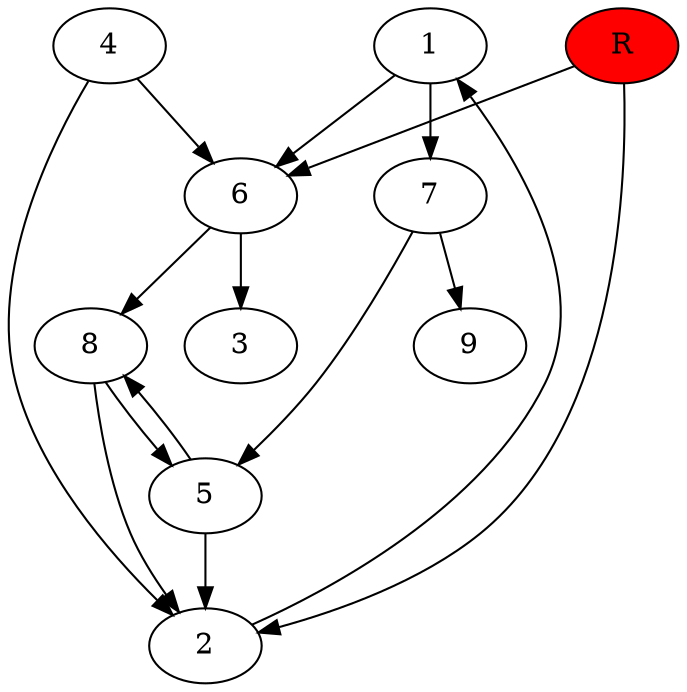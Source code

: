 digraph prb33263 {
	1
	2
	3
	4
	5
	6
	7
	8
	R [fillcolor="#ff0000" style=filled]
	1 -> 6
	1 -> 7
	2 -> 1
	4 -> 2
	4 -> 6
	5 -> 2
	5 -> 8
	6 -> 3
	6 -> 8
	7 -> 5
	7 -> 9
	8 -> 2
	8 -> 5
	R -> 2
	R -> 6
}

